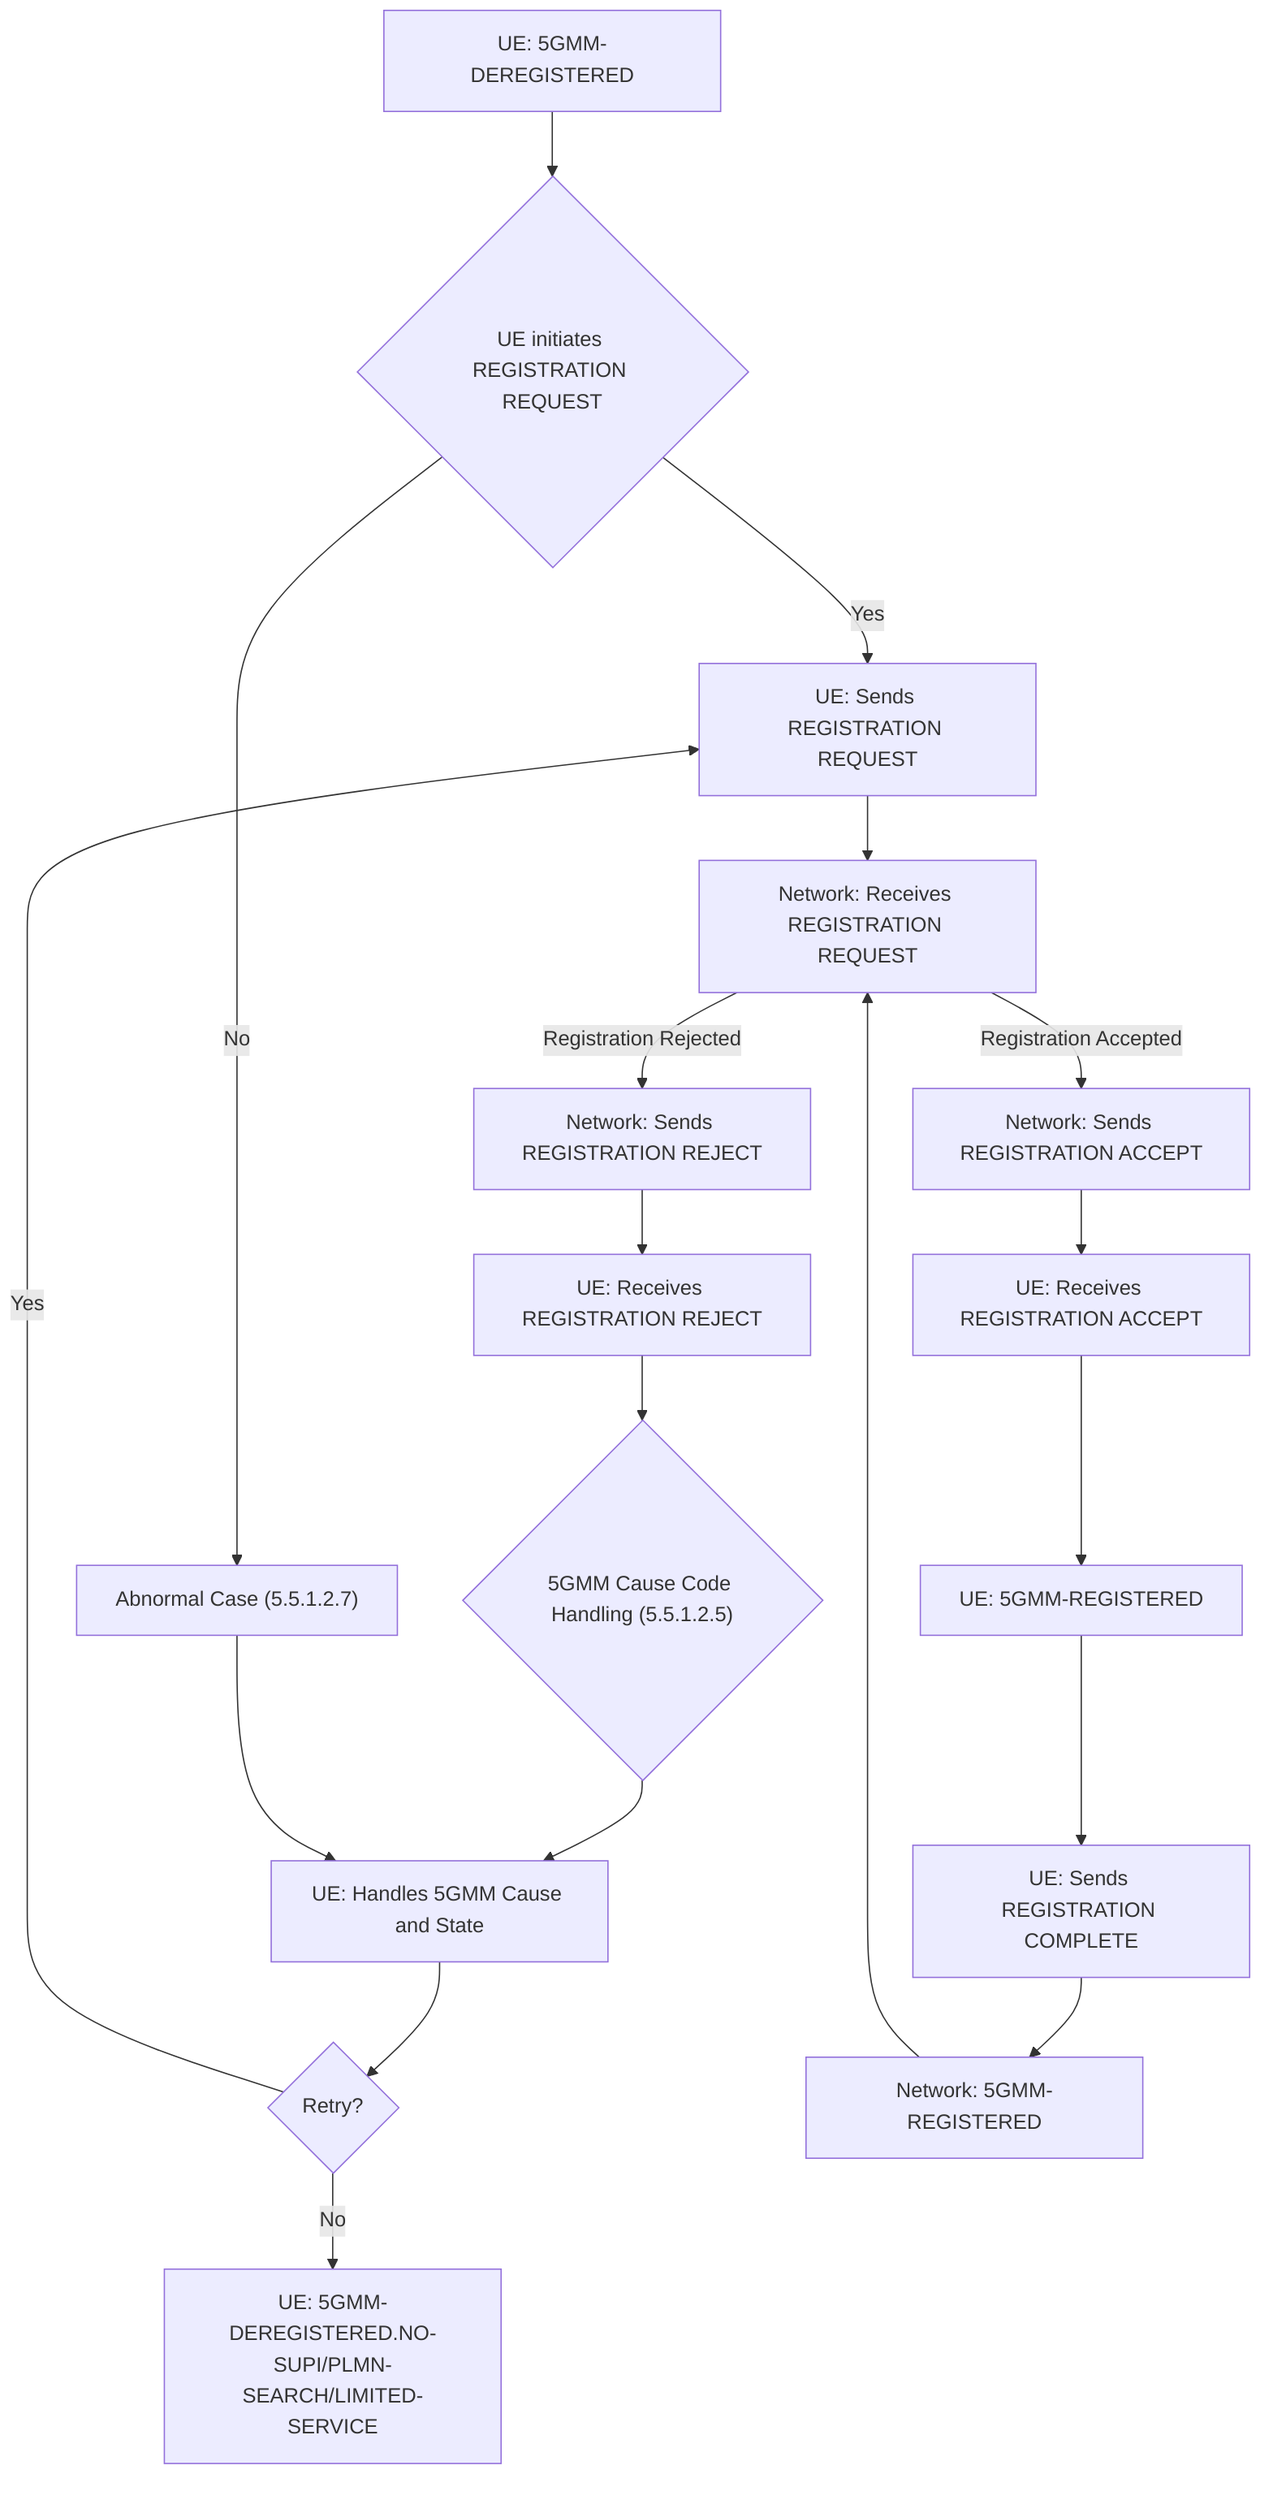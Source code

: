 %%  first procedure: **Registration procedure for initial registration**.

graph TD
    A["UE: 5GMM-DEREGISTERED"] --> B{"UE initiates REGISTRATION REQUEST"};
    B -- "Yes" --> C["UE: Sends REGISTRATION REQUEST"];
    B -- "No" --> Z["Abnormal Case (5.5.1.2.7)"];
    C --> D["Network: Receives REGISTRATION REQUEST"];
    D -- "Registration Accepted" --> E["Network: Sends REGISTRATION ACCEPT"];
    D -- "Registration Rejected" --> F["Network: Sends REGISTRATION REJECT"];
    E --> G["UE: Receives REGISTRATION ACCEPT"];
    F --> H["UE: Receives REGISTRATION REJECT"];
    G --> I["UE: 5GMM-REGISTERED"];
    H --> J{"5GMM Cause Code Handling (5.5.1.2.5)"};
    J --> K["UE: Handles 5GMM Cause and State"];
    K --> L{"Retry?"};
    L -- "Yes" --> C;
    L -- "No" --> M["UE: 5GMM-DEREGISTERED.NO-SUPI/PLMN-SEARCH/LIMITED-SERVICE"];
    Z --> K;
    I --> Y["UE: Sends REGISTRATION COMPLETE"];
    Y --> X["Network: 5GMM-REGISTERED"];
    X --> D;